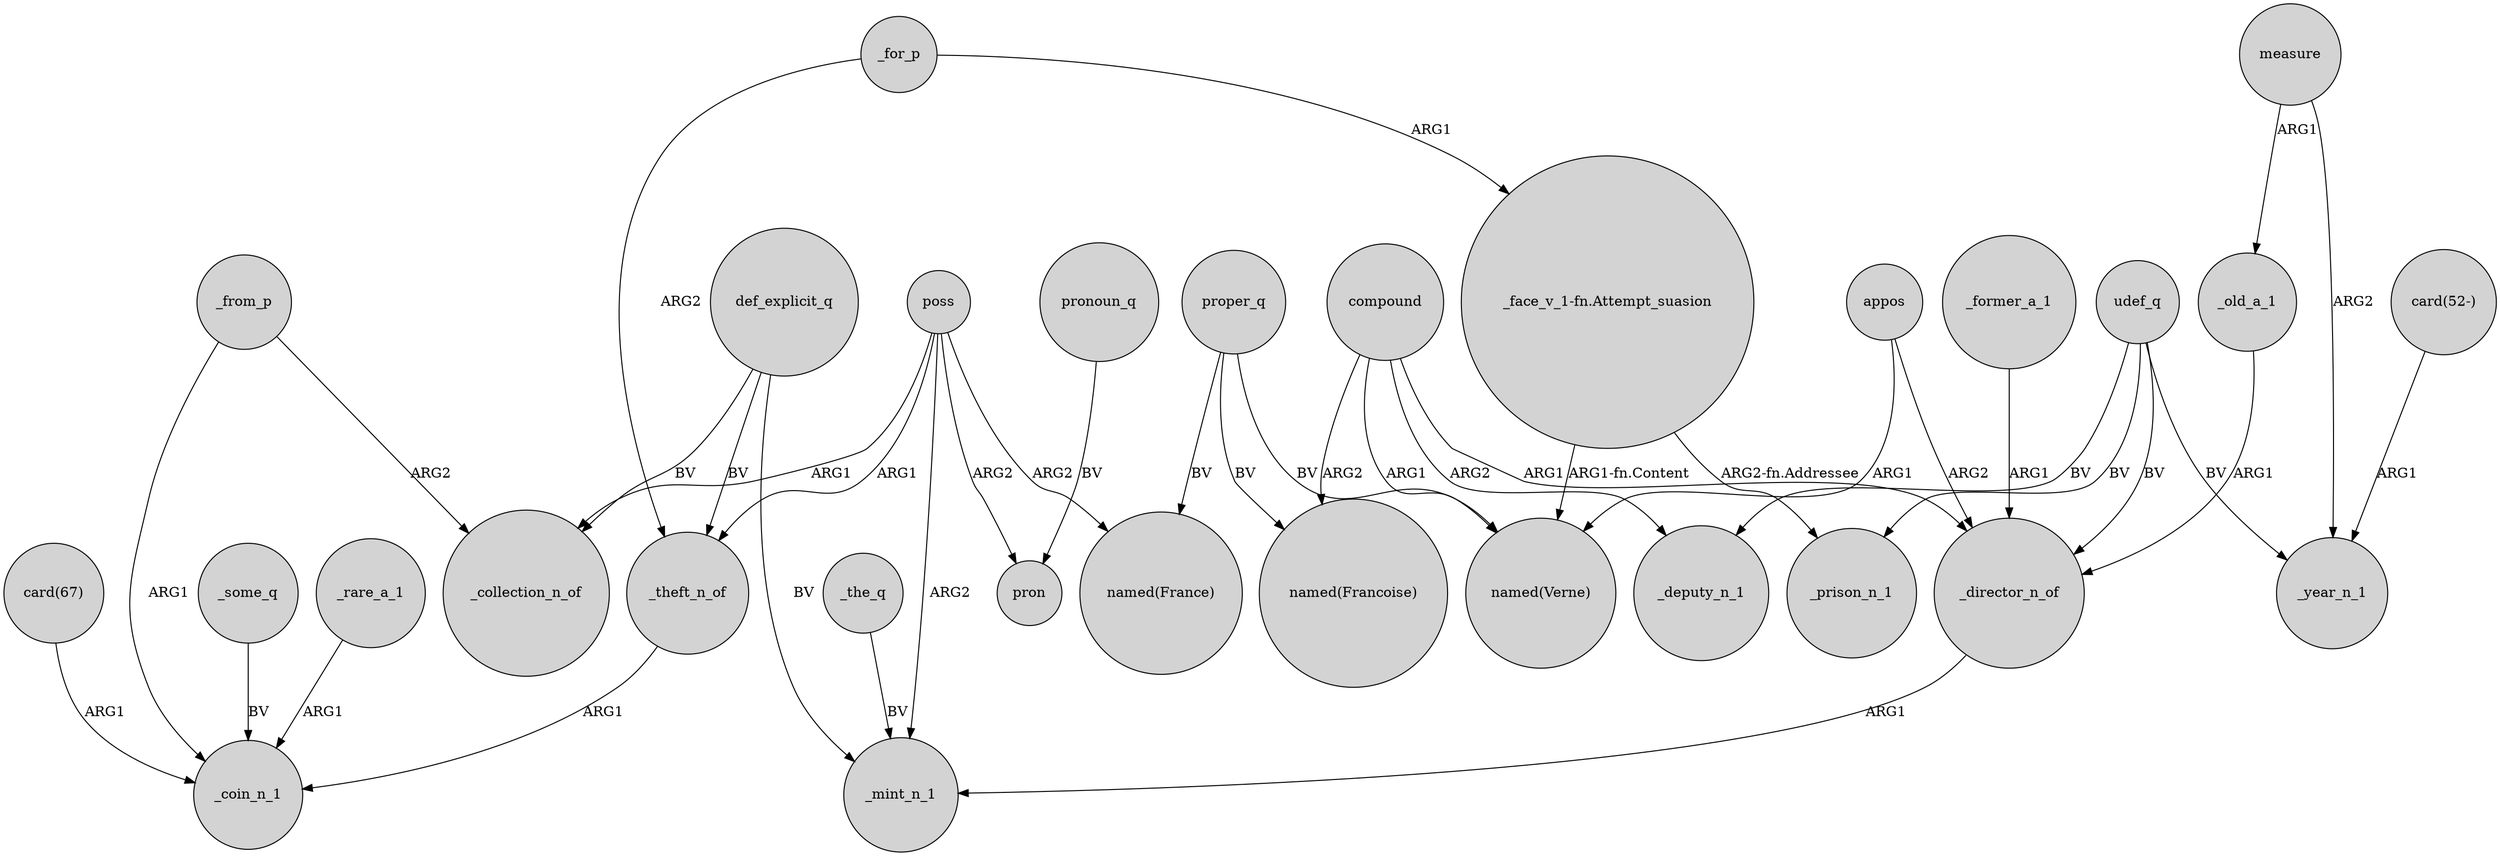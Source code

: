 digraph {
	node [shape=circle style=filled]
	udef_q -> _director_n_of [label=BV]
	def_explicit_q -> _mint_n_1 [label=BV]
	def_explicit_q -> _collection_n_of [label=BV]
	poss -> _theft_n_of [label=ARG1]
	_for_p -> _theft_n_of [label=ARG2]
	proper_q -> "named(France)" [label=BV]
	_from_p -> _coin_n_1 [label=ARG1]
	appos -> _director_n_of [label=ARG2]
	"card(52-)" -> _year_n_1 [label=ARG1]
	"_face_v_1-fn.Attempt_suasion" -> _prison_n_1 [label="ARG2-fn.Addressee"]
	measure -> _old_a_1 [label=ARG1]
	def_explicit_q -> _theft_n_of [label=BV]
	_old_a_1 -> _director_n_of [label=ARG1]
	_from_p -> _collection_n_of [label=ARG2]
	poss -> _collection_n_of [label=ARG1]
	pronoun_q -> pron [label=BV]
	measure -> _year_n_1 [label=ARG2]
	_the_q -> _mint_n_1 [label=BV]
	compound -> "named(Verne)" [label=ARG1]
	poss -> pron [label=ARG2]
	poss -> _mint_n_1 [label=ARG2]
	"card(67)" -> _coin_n_1 [label=ARG1]
	"_face_v_1-fn.Attempt_suasion" -> "named(Verne)" [label="ARG1-fn.Content"]
	compound -> "named(Francoise)" [label=ARG2]
	_former_a_1 -> _director_n_of [label=ARG1]
	compound -> _deputy_n_1 [label=ARG2]
	proper_q -> "named(Verne)" [label=BV]
	_director_n_of -> _mint_n_1 [label=ARG1]
	_some_q -> _coin_n_1 [label=BV]
	_theft_n_of -> _coin_n_1 [label=ARG1]
	proper_q -> "named(Francoise)" [label=BV]
	_rare_a_1 -> _coin_n_1 [label=ARG1]
	_for_p -> "_face_v_1-fn.Attempt_suasion" [label=ARG1]
	poss -> "named(France)" [label=ARG2]
	udef_q -> _year_n_1 [label=BV]
	compound -> _director_n_of [label=ARG1]
	appos -> "named(Verne)" [label=ARG1]
	udef_q -> _prison_n_1 [label=BV]
	udef_q -> _deputy_n_1 [label=BV]
}

